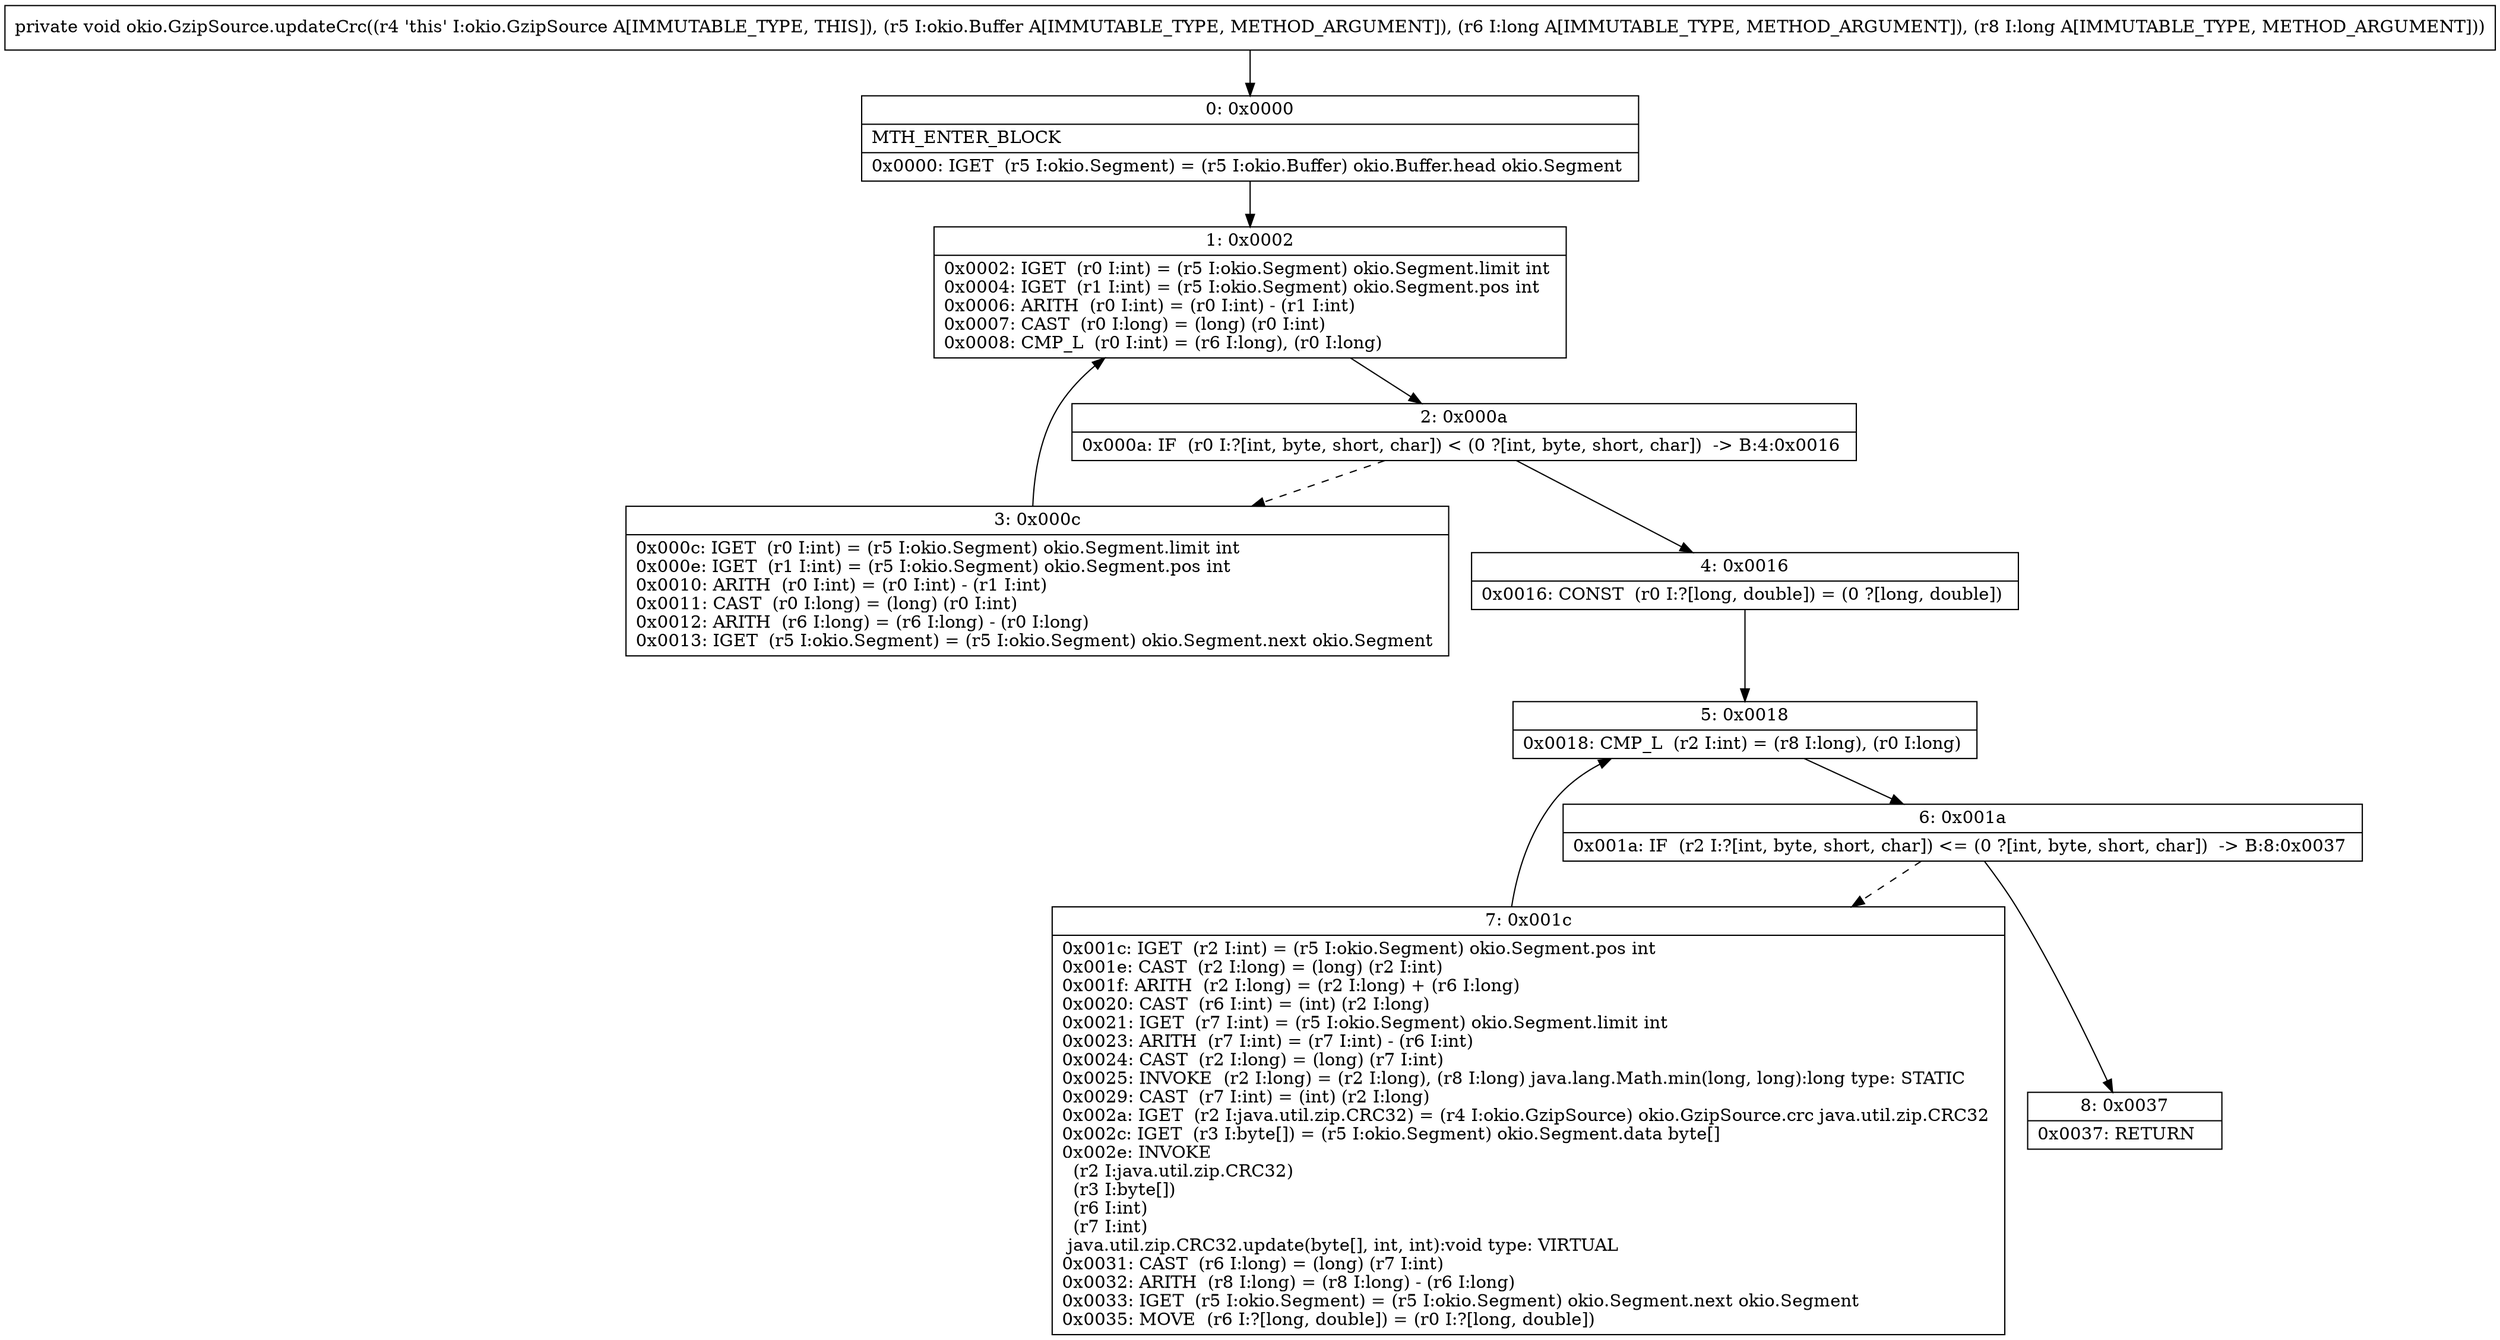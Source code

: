 digraph "CFG forokio.GzipSource.updateCrc(Lokio\/Buffer;JJ)V" {
Node_0 [shape=record,label="{0\:\ 0x0000|MTH_ENTER_BLOCK\l|0x0000: IGET  (r5 I:okio.Segment) = (r5 I:okio.Buffer) okio.Buffer.head okio.Segment \l}"];
Node_1 [shape=record,label="{1\:\ 0x0002|0x0002: IGET  (r0 I:int) = (r5 I:okio.Segment) okio.Segment.limit int \l0x0004: IGET  (r1 I:int) = (r5 I:okio.Segment) okio.Segment.pos int \l0x0006: ARITH  (r0 I:int) = (r0 I:int) \- (r1 I:int) \l0x0007: CAST  (r0 I:long) = (long) (r0 I:int) \l0x0008: CMP_L  (r0 I:int) = (r6 I:long), (r0 I:long) \l}"];
Node_2 [shape=record,label="{2\:\ 0x000a|0x000a: IF  (r0 I:?[int, byte, short, char]) \< (0 ?[int, byte, short, char])  \-\> B:4:0x0016 \l}"];
Node_3 [shape=record,label="{3\:\ 0x000c|0x000c: IGET  (r0 I:int) = (r5 I:okio.Segment) okio.Segment.limit int \l0x000e: IGET  (r1 I:int) = (r5 I:okio.Segment) okio.Segment.pos int \l0x0010: ARITH  (r0 I:int) = (r0 I:int) \- (r1 I:int) \l0x0011: CAST  (r0 I:long) = (long) (r0 I:int) \l0x0012: ARITH  (r6 I:long) = (r6 I:long) \- (r0 I:long) \l0x0013: IGET  (r5 I:okio.Segment) = (r5 I:okio.Segment) okio.Segment.next okio.Segment \l}"];
Node_4 [shape=record,label="{4\:\ 0x0016|0x0016: CONST  (r0 I:?[long, double]) = (0 ?[long, double]) \l}"];
Node_5 [shape=record,label="{5\:\ 0x0018|0x0018: CMP_L  (r2 I:int) = (r8 I:long), (r0 I:long) \l}"];
Node_6 [shape=record,label="{6\:\ 0x001a|0x001a: IF  (r2 I:?[int, byte, short, char]) \<= (0 ?[int, byte, short, char])  \-\> B:8:0x0037 \l}"];
Node_7 [shape=record,label="{7\:\ 0x001c|0x001c: IGET  (r2 I:int) = (r5 I:okio.Segment) okio.Segment.pos int \l0x001e: CAST  (r2 I:long) = (long) (r2 I:int) \l0x001f: ARITH  (r2 I:long) = (r2 I:long) + (r6 I:long) \l0x0020: CAST  (r6 I:int) = (int) (r2 I:long) \l0x0021: IGET  (r7 I:int) = (r5 I:okio.Segment) okio.Segment.limit int \l0x0023: ARITH  (r7 I:int) = (r7 I:int) \- (r6 I:int) \l0x0024: CAST  (r2 I:long) = (long) (r7 I:int) \l0x0025: INVOKE  (r2 I:long) = (r2 I:long), (r8 I:long) java.lang.Math.min(long, long):long type: STATIC \l0x0029: CAST  (r7 I:int) = (int) (r2 I:long) \l0x002a: IGET  (r2 I:java.util.zip.CRC32) = (r4 I:okio.GzipSource) okio.GzipSource.crc java.util.zip.CRC32 \l0x002c: IGET  (r3 I:byte[]) = (r5 I:okio.Segment) okio.Segment.data byte[] \l0x002e: INVOKE  \l  (r2 I:java.util.zip.CRC32)\l  (r3 I:byte[])\l  (r6 I:int)\l  (r7 I:int)\l java.util.zip.CRC32.update(byte[], int, int):void type: VIRTUAL \l0x0031: CAST  (r6 I:long) = (long) (r7 I:int) \l0x0032: ARITH  (r8 I:long) = (r8 I:long) \- (r6 I:long) \l0x0033: IGET  (r5 I:okio.Segment) = (r5 I:okio.Segment) okio.Segment.next okio.Segment \l0x0035: MOVE  (r6 I:?[long, double]) = (r0 I:?[long, double]) \l}"];
Node_8 [shape=record,label="{8\:\ 0x0037|0x0037: RETURN   \l}"];
MethodNode[shape=record,label="{private void okio.GzipSource.updateCrc((r4 'this' I:okio.GzipSource A[IMMUTABLE_TYPE, THIS]), (r5 I:okio.Buffer A[IMMUTABLE_TYPE, METHOD_ARGUMENT]), (r6 I:long A[IMMUTABLE_TYPE, METHOD_ARGUMENT]), (r8 I:long A[IMMUTABLE_TYPE, METHOD_ARGUMENT])) }"];
MethodNode -> Node_0;
Node_0 -> Node_1;
Node_1 -> Node_2;
Node_2 -> Node_3[style=dashed];
Node_2 -> Node_4;
Node_3 -> Node_1;
Node_4 -> Node_5;
Node_5 -> Node_6;
Node_6 -> Node_7[style=dashed];
Node_6 -> Node_8;
Node_7 -> Node_5;
}


